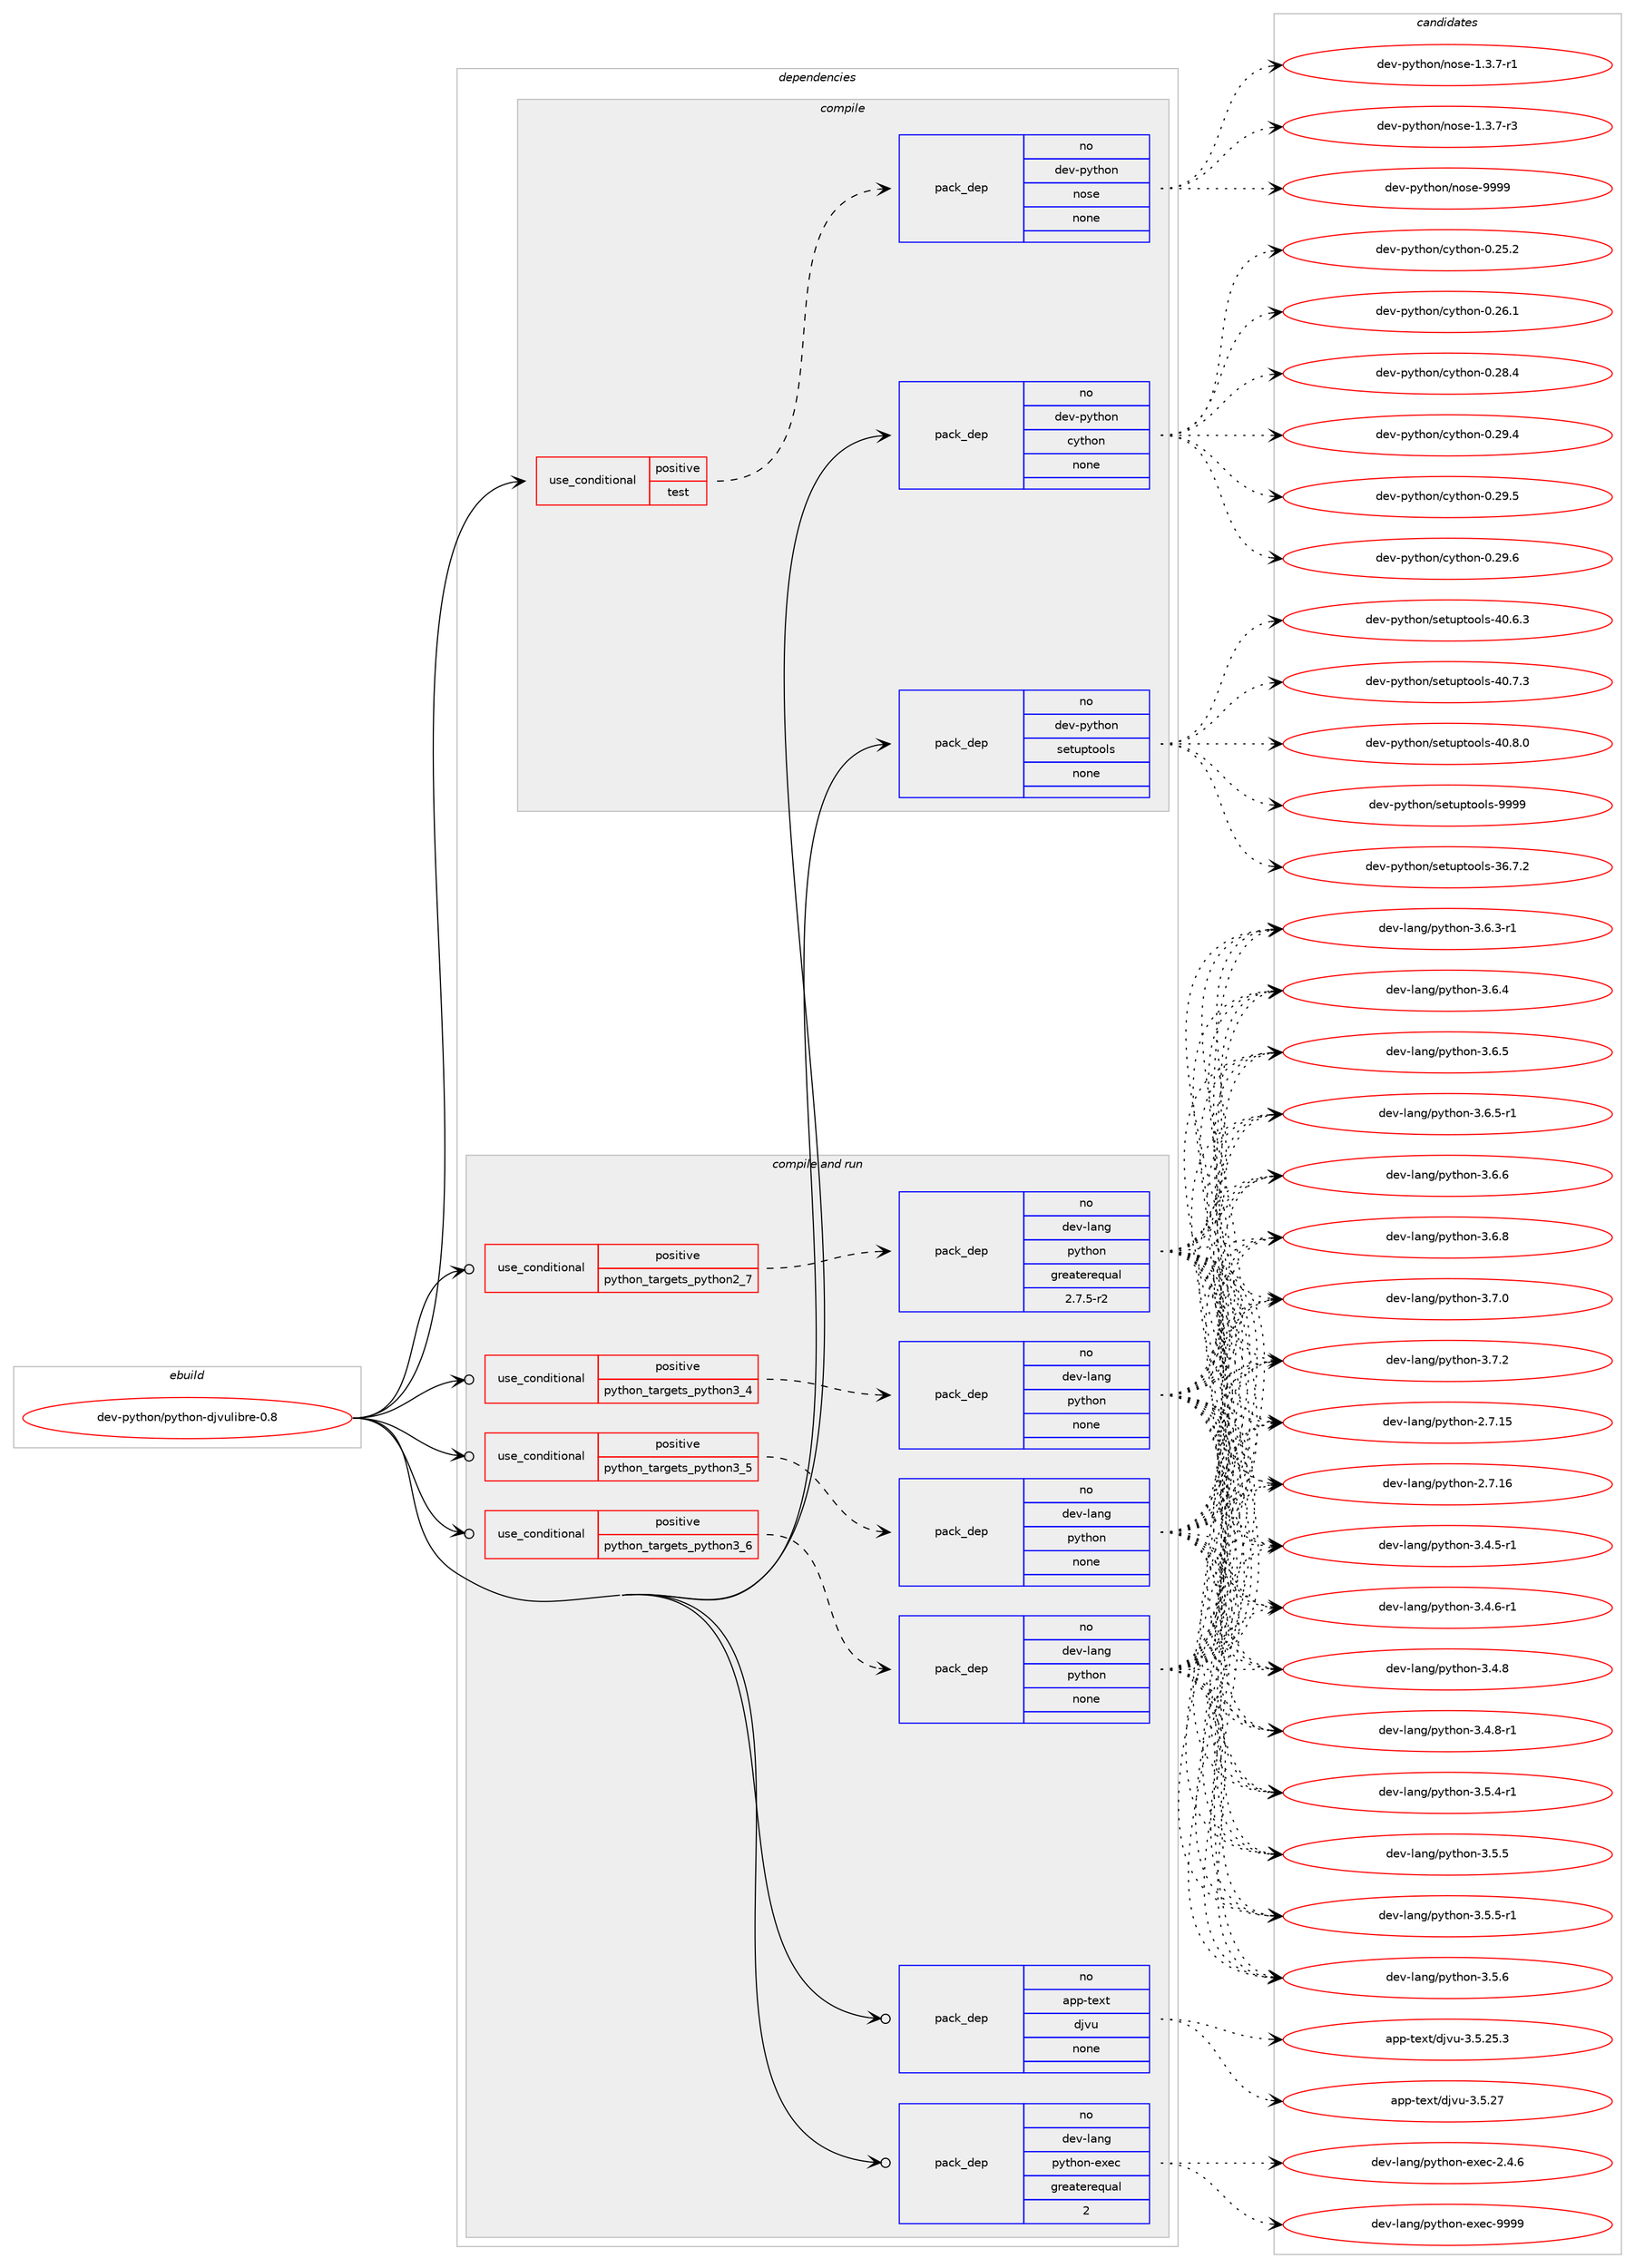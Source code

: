 digraph prolog {

# *************
# Graph options
# *************

newrank=true;
concentrate=true;
compound=true;
graph [rankdir=LR,fontname=Helvetica,fontsize=10,ranksep=1.5];#, ranksep=2.5, nodesep=0.2];
edge  [arrowhead=vee];
node  [fontname=Helvetica,fontsize=10];

# **********
# The ebuild
# **********

subgraph cluster_leftcol {
color=gray;
rank=same;
label=<<i>ebuild</i>>;
id [label="dev-python/python-djvulibre-0.8", color=red, width=4, href="../dev-python/python-djvulibre-0.8.svg"];
}

# ****************
# The dependencies
# ****************

subgraph cluster_midcol {
color=gray;
label=<<i>dependencies</i>>;
subgraph cluster_compile {
fillcolor="#eeeeee";
style=filled;
label=<<i>compile</i>>;
subgraph cond382577 {
dependency1434711 [label=<<TABLE BORDER="0" CELLBORDER="1" CELLSPACING="0" CELLPADDING="4"><TR><TD ROWSPAN="3" CELLPADDING="10">use_conditional</TD></TR><TR><TD>positive</TD></TR><TR><TD>test</TD></TR></TABLE>>, shape=none, color=red];
subgraph pack1028781 {
dependency1434712 [label=<<TABLE BORDER="0" CELLBORDER="1" CELLSPACING="0" CELLPADDING="4" WIDTH="220"><TR><TD ROWSPAN="6" CELLPADDING="30">pack_dep</TD></TR><TR><TD WIDTH="110">no</TD></TR><TR><TD>dev-python</TD></TR><TR><TD>nose</TD></TR><TR><TD>none</TD></TR><TR><TD></TD></TR></TABLE>>, shape=none, color=blue];
}
dependency1434711:e -> dependency1434712:w [weight=20,style="dashed",arrowhead="vee"];
}
id:e -> dependency1434711:w [weight=20,style="solid",arrowhead="vee"];
subgraph pack1028782 {
dependency1434713 [label=<<TABLE BORDER="0" CELLBORDER="1" CELLSPACING="0" CELLPADDING="4" WIDTH="220"><TR><TD ROWSPAN="6" CELLPADDING="30">pack_dep</TD></TR><TR><TD WIDTH="110">no</TD></TR><TR><TD>dev-python</TD></TR><TR><TD>cython</TD></TR><TR><TD>none</TD></TR><TR><TD></TD></TR></TABLE>>, shape=none, color=blue];
}
id:e -> dependency1434713:w [weight=20,style="solid",arrowhead="vee"];
subgraph pack1028783 {
dependency1434714 [label=<<TABLE BORDER="0" CELLBORDER="1" CELLSPACING="0" CELLPADDING="4" WIDTH="220"><TR><TD ROWSPAN="6" CELLPADDING="30">pack_dep</TD></TR><TR><TD WIDTH="110">no</TD></TR><TR><TD>dev-python</TD></TR><TR><TD>setuptools</TD></TR><TR><TD>none</TD></TR><TR><TD></TD></TR></TABLE>>, shape=none, color=blue];
}
id:e -> dependency1434714:w [weight=20,style="solid",arrowhead="vee"];
}
subgraph cluster_compileandrun {
fillcolor="#eeeeee";
style=filled;
label=<<i>compile and run</i>>;
subgraph cond382578 {
dependency1434715 [label=<<TABLE BORDER="0" CELLBORDER="1" CELLSPACING="0" CELLPADDING="4"><TR><TD ROWSPAN="3" CELLPADDING="10">use_conditional</TD></TR><TR><TD>positive</TD></TR><TR><TD>python_targets_python2_7</TD></TR></TABLE>>, shape=none, color=red];
subgraph pack1028784 {
dependency1434716 [label=<<TABLE BORDER="0" CELLBORDER="1" CELLSPACING="0" CELLPADDING="4" WIDTH="220"><TR><TD ROWSPAN="6" CELLPADDING="30">pack_dep</TD></TR><TR><TD WIDTH="110">no</TD></TR><TR><TD>dev-lang</TD></TR><TR><TD>python</TD></TR><TR><TD>greaterequal</TD></TR><TR><TD>2.7.5-r2</TD></TR></TABLE>>, shape=none, color=blue];
}
dependency1434715:e -> dependency1434716:w [weight=20,style="dashed",arrowhead="vee"];
}
id:e -> dependency1434715:w [weight=20,style="solid",arrowhead="odotvee"];
subgraph cond382579 {
dependency1434717 [label=<<TABLE BORDER="0" CELLBORDER="1" CELLSPACING="0" CELLPADDING="4"><TR><TD ROWSPAN="3" CELLPADDING="10">use_conditional</TD></TR><TR><TD>positive</TD></TR><TR><TD>python_targets_python3_4</TD></TR></TABLE>>, shape=none, color=red];
subgraph pack1028785 {
dependency1434718 [label=<<TABLE BORDER="0" CELLBORDER="1" CELLSPACING="0" CELLPADDING="4" WIDTH="220"><TR><TD ROWSPAN="6" CELLPADDING="30">pack_dep</TD></TR><TR><TD WIDTH="110">no</TD></TR><TR><TD>dev-lang</TD></TR><TR><TD>python</TD></TR><TR><TD>none</TD></TR><TR><TD></TD></TR></TABLE>>, shape=none, color=blue];
}
dependency1434717:e -> dependency1434718:w [weight=20,style="dashed",arrowhead="vee"];
}
id:e -> dependency1434717:w [weight=20,style="solid",arrowhead="odotvee"];
subgraph cond382580 {
dependency1434719 [label=<<TABLE BORDER="0" CELLBORDER="1" CELLSPACING="0" CELLPADDING="4"><TR><TD ROWSPAN="3" CELLPADDING="10">use_conditional</TD></TR><TR><TD>positive</TD></TR><TR><TD>python_targets_python3_5</TD></TR></TABLE>>, shape=none, color=red];
subgraph pack1028786 {
dependency1434720 [label=<<TABLE BORDER="0" CELLBORDER="1" CELLSPACING="0" CELLPADDING="4" WIDTH="220"><TR><TD ROWSPAN="6" CELLPADDING="30">pack_dep</TD></TR><TR><TD WIDTH="110">no</TD></TR><TR><TD>dev-lang</TD></TR><TR><TD>python</TD></TR><TR><TD>none</TD></TR><TR><TD></TD></TR></TABLE>>, shape=none, color=blue];
}
dependency1434719:e -> dependency1434720:w [weight=20,style="dashed",arrowhead="vee"];
}
id:e -> dependency1434719:w [weight=20,style="solid",arrowhead="odotvee"];
subgraph cond382581 {
dependency1434721 [label=<<TABLE BORDER="0" CELLBORDER="1" CELLSPACING="0" CELLPADDING="4"><TR><TD ROWSPAN="3" CELLPADDING="10">use_conditional</TD></TR><TR><TD>positive</TD></TR><TR><TD>python_targets_python3_6</TD></TR></TABLE>>, shape=none, color=red];
subgraph pack1028787 {
dependency1434722 [label=<<TABLE BORDER="0" CELLBORDER="1" CELLSPACING="0" CELLPADDING="4" WIDTH="220"><TR><TD ROWSPAN="6" CELLPADDING="30">pack_dep</TD></TR><TR><TD WIDTH="110">no</TD></TR><TR><TD>dev-lang</TD></TR><TR><TD>python</TD></TR><TR><TD>none</TD></TR><TR><TD></TD></TR></TABLE>>, shape=none, color=blue];
}
dependency1434721:e -> dependency1434722:w [weight=20,style="dashed",arrowhead="vee"];
}
id:e -> dependency1434721:w [weight=20,style="solid",arrowhead="odotvee"];
subgraph pack1028788 {
dependency1434723 [label=<<TABLE BORDER="0" CELLBORDER="1" CELLSPACING="0" CELLPADDING="4" WIDTH="220"><TR><TD ROWSPAN="6" CELLPADDING="30">pack_dep</TD></TR><TR><TD WIDTH="110">no</TD></TR><TR><TD>app-text</TD></TR><TR><TD>djvu</TD></TR><TR><TD>none</TD></TR><TR><TD></TD></TR></TABLE>>, shape=none, color=blue];
}
id:e -> dependency1434723:w [weight=20,style="solid",arrowhead="odotvee"];
subgraph pack1028789 {
dependency1434724 [label=<<TABLE BORDER="0" CELLBORDER="1" CELLSPACING="0" CELLPADDING="4" WIDTH="220"><TR><TD ROWSPAN="6" CELLPADDING="30">pack_dep</TD></TR><TR><TD WIDTH="110">no</TD></TR><TR><TD>dev-lang</TD></TR><TR><TD>python-exec</TD></TR><TR><TD>greaterequal</TD></TR><TR><TD>2</TD></TR></TABLE>>, shape=none, color=blue];
}
id:e -> dependency1434724:w [weight=20,style="solid",arrowhead="odotvee"];
}
subgraph cluster_run {
fillcolor="#eeeeee";
style=filled;
label=<<i>run</i>>;
}
}

# **************
# The candidates
# **************

subgraph cluster_choices {
rank=same;
color=gray;
label=<<i>candidates</i>>;

subgraph choice1028781 {
color=black;
nodesep=1;
choice10010111845112121116104111110471101111151014549465146554511449 [label="dev-python/nose-1.3.7-r1", color=red, width=4,href="../dev-python/nose-1.3.7-r1.svg"];
choice10010111845112121116104111110471101111151014549465146554511451 [label="dev-python/nose-1.3.7-r3", color=red, width=4,href="../dev-python/nose-1.3.7-r3.svg"];
choice10010111845112121116104111110471101111151014557575757 [label="dev-python/nose-9999", color=red, width=4,href="../dev-python/nose-9999.svg"];
dependency1434712:e -> choice10010111845112121116104111110471101111151014549465146554511449:w [style=dotted,weight="100"];
dependency1434712:e -> choice10010111845112121116104111110471101111151014549465146554511451:w [style=dotted,weight="100"];
dependency1434712:e -> choice10010111845112121116104111110471101111151014557575757:w [style=dotted,weight="100"];
}
subgraph choice1028782 {
color=black;
nodesep=1;
choice10010111845112121116104111110479912111610411111045484650534650 [label="dev-python/cython-0.25.2", color=red, width=4,href="../dev-python/cython-0.25.2.svg"];
choice10010111845112121116104111110479912111610411111045484650544649 [label="dev-python/cython-0.26.1", color=red, width=4,href="../dev-python/cython-0.26.1.svg"];
choice10010111845112121116104111110479912111610411111045484650564652 [label="dev-python/cython-0.28.4", color=red, width=4,href="../dev-python/cython-0.28.4.svg"];
choice10010111845112121116104111110479912111610411111045484650574652 [label="dev-python/cython-0.29.4", color=red, width=4,href="../dev-python/cython-0.29.4.svg"];
choice10010111845112121116104111110479912111610411111045484650574653 [label="dev-python/cython-0.29.5", color=red, width=4,href="../dev-python/cython-0.29.5.svg"];
choice10010111845112121116104111110479912111610411111045484650574654 [label="dev-python/cython-0.29.6", color=red, width=4,href="../dev-python/cython-0.29.6.svg"];
dependency1434713:e -> choice10010111845112121116104111110479912111610411111045484650534650:w [style=dotted,weight="100"];
dependency1434713:e -> choice10010111845112121116104111110479912111610411111045484650544649:w [style=dotted,weight="100"];
dependency1434713:e -> choice10010111845112121116104111110479912111610411111045484650564652:w [style=dotted,weight="100"];
dependency1434713:e -> choice10010111845112121116104111110479912111610411111045484650574652:w [style=dotted,weight="100"];
dependency1434713:e -> choice10010111845112121116104111110479912111610411111045484650574653:w [style=dotted,weight="100"];
dependency1434713:e -> choice10010111845112121116104111110479912111610411111045484650574654:w [style=dotted,weight="100"];
}
subgraph choice1028783 {
color=black;
nodesep=1;
choice100101118451121211161041111104711510111611711211611111110811545515446554650 [label="dev-python/setuptools-36.7.2", color=red, width=4,href="../dev-python/setuptools-36.7.2.svg"];
choice100101118451121211161041111104711510111611711211611111110811545524846544651 [label="dev-python/setuptools-40.6.3", color=red, width=4,href="../dev-python/setuptools-40.6.3.svg"];
choice100101118451121211161041111104711510111611711211611111110811545524846554651 [label="dev-python/setuptools-40.7.3", color=red, width=4,href="../dev-python/setuptools-40.7.3.svg"];
choice100101118451121211161041111104711510111611711211611111110811545524846564648 [label="dev-python/setuptools-40.8.0", color=red, width=4,href="../dev-python/setuptools-40.8.0.svg"];
choice10010111845112121116104111110471151011161171121161111111081154557575757 [label="dev-python/setuptools-9999", color=red, width=4,href="../dev-python/setuptools-9999.svg"];
dependency1434714:e -> choice100101118451121211161041111104711510111611711211611111110811545515446554650:w [style=dotted,weight="100"];
dependency1434714:e -> choice100101118451121211161041111104711510111611711211611111110811545524846544651:w [style=dotted,weight="100"];
dependency1434714:e -> choice100101118451121211161041111104711510111611711211611111110811545524846554651:w [style=dotted,weight="100"];
dependency1434714:e -> choice100101118451121211161041111104711510111611711211611111110811545524846564648:w [style=dotted,weight="100"];
dependency1434714:e -> choice10010111845112121116104111110471151011161171121161111111081154557575757:w [style=dotted,weight="100"];
}
subgraph choice1028784 {
color=black;
nodesep=1;
choice10010111845108971101034711212111610411111045504655464953 [label="dev-lang/python-2.7.15", color=red, width=4,href="../dev-lang/python-2.7.15.svg"];
choice10010111845108971101034711212111610411111045504655464954 [label="dev-lang/python-2.7.16", color=red, width=4,href="../dev-lang/python-2.7.16.svg"];
choice1001011184510897110103471121211161041111104551465246534511449 [label="dev-lang/python-3.4.5-r1", color=red, width=4,href="../dev-lang/python-3.4.5-r1.svg"];
choice1001011184510897110103471121211161041111104551465246544511449 [label="dev-lang/python-3.4.6-r1", color=red, width=4,href="../dev-lang/python-3.4.6-r1.svg"];
choice100101118451089711010347112121116104111110455146524656 [label="dev-lang/python-3.4.8", color=red, width=4,href="../dev-lang/python-3.4.8.svg"];
choice1001011184510897110103471121211161041111104551465246564511449 [label="dev-lang/python-3.4.8-r1", color=red, width=4,href="../dev-lang/python-3.4.8-r1.svg"];
choice1001011184510897110103471121211161041111104551465346524511449 [label="dev-lang/python-3.5.4-r1", color=red, width=4,href="../dev-lang/python-3.5.4-r1.svg"];
choice100101118451089711010347112121116104111110455146534653 [label="dev-lang/python-3.5.5", color=red, width=4,href="../dev-lang/python-3.5.5.svg"];
choice1001011184510897110103471121211161041111104551465346534511449 [label="dev-lang/python-3.5.5-r1", color=red, width=4,href="../dev-lang/python-3.5.5-r1.svg"];
choice100101118451089711010347112121116104111110455146534654 [label="dev-lang/python-3.5.6", color=red, width=4,href="../dev-lang/python-3.5.6.svg"];
choice1001011184510897110103471121211161041111104551465446514511449 [label="dev-lang/python-3.6.3-r1", color=red, width=4,href="../dev-lang/python-3.6.3-r1.svg"];
choice100101118451089711010347112121116104111110455146544652 [label="dev-lang/python-3.6.4", color=red, width=4,href="../dev-lang/python-3.6.4.svg"];
choice100101118451089711010347112121116104111110455146544653 [label="dev-lang/python-3.6.5", color=red, width=4,href="../dev-lang/python-3.6.5.svg"];
choice1001011184510897110103471121211161041111104551465446534511449 [label="dev-lang/python-3.6.5-r1", color=red, width=4,href="../dev-lang/python-3.6.5-r1.svg"];
choice100101118451089711010347112121116104111110455146544654 [label="dev-lang/python-3.6.6", color=red, width=4,href="../dev-lang/python-3.6.6.svg"];
choice100101118451089711010347112121116104111110455146544656 [label="dev-lang/python-3.6.8", color=red, width=4,href="../dev-lang/python-3.6.8.svg"];
choice100101118451089711010347112121116104111110455146554648 [label="dev-lang/python-3.7.0", color=red, width=4,href="../dev-lang/python-3.7.0.svg"];
choice100101118451089711010347112121116104111110455146554650 [label="dev-lang/python-3.7.2", color=red, width=4,href="../dev-lang/python-3.7.2.svg"];
dependency1434716:e -> choice10010111845108971101034711212111610411111045504655464953:w [style=dotted,weight="100"];
dependency1434716:e -> choice10010111845108971101034711212111610411111045504655464954:w [style=dotted,weight="100"];
dependency1434716:e -> choice1001011184510897110103471121211161041111104551465246534511449:w [style=dotted,weight="100"];
dependency1434716:e -> choice1001011184510897110103471121211161041111104551465246544511449:w [style=dotted,weight="100"];
dependency1434716:e -> choice100101118451089711010347112121116104111110455146524656:w [style=dotted,weight="100"];
dependency1434716:e -> choice1001011184510897110103471121211161041111104551465246564511449:w [style=dotted,weight="100"];
dependency1434716:e -> choice1001011184510897110103471121211161041111104551465346524511449:w [style=dotted,weight="100"];
dependency1434716:e -> choice100101118451089711010347112121116104111110455146534653:w [style=dotted,weight="100"];
dependency1434716:e -> choice1001011184510897110103471121211161041111104551465346534511449:w [style=dotted,weight="100"];
dependency1434716:e -> choice100101118451089711010347112121116104111110455146534654:w [style=dotted,weight="100"];
dependency1434716:e -> choice1001011184510897110103471121211161041111104551465446514511449:w [style=dotted,weight="100"];
dependency1434716:e -> choice100101118451089711010347112121116104111110455146544652:w [style=dotted,weight="100"];
dependency1434716:e -> choice100101118451089711010347112121116104111110455146544653:w [style=dotted,weight="100"];
dependency1434716:e -> choice1001011184510897110103471121211161041111104551465446534511449:w [style=dotted,weight="100"];
dependency1434716:e -> choice100101118451089711010347112121116104111110455146544654:w [style=dotted,weight="100"];
dependency1434716:e -> choice100101118451089711010347112121116104111110455146544656:w [style=dotted,weight="100"];
dependency1434716:e -> choice100101118451089711010347112121116104111110455146554648:w [style=dotted,weight="100"];
dependency1434716:e -> choice100101118451089711010347112121116104111110455146554650:w [style=dotted,weight="100"];
}
subgraph choice1028785 {
color=black;
nodesep=1;
choice10010111845108971101034711212111610411111045504655464953 [label="dev-lang/python-2.7.15", color=red, width=4,href="../dev-lang/python-2.7.15.svg"];
choice10010111845108971101034711212111610411111045504655464954 [label="dev-lang/python-2.7.16", color=red, width=4,href="../dev-lang/python-2.7.16.svg"];
choice1001011184510897110103471121211161041111104551465246534511449 [label="dev-lang/python-3.4.5-r1", color=red, width=4,href="../dev-lang/python-3.4.5-r1.svg"];
choice1001011184510897110103471121211161041111104551465246544511449 [label="dev-lang/python-3.4.6-r1", color=red, width=4,href="../dev-lang/python-3.4.6-r1.svg"];
choice100101118451089711010347112121116104111110455146524656 [label="dev-lang/python-3.4.8", color=red, width=4,href="../dev-lang/python-3.4.8.svg"];
choice1001011184510897110103471121211161041111104551465246564511449 [label="dev-lang/python-3.4.8-r1", color=red, width=4,href="../dev-lang/python-3.4.8-r1.svg"];
choice1001011184510897110103471121211161041111104551465346524511449 [label="dev-lang/python-3.5.4-r1", color=red, width=4,href="../dev-lang/python-3.5.4-r1.svg"];
choice100101118451089711010347112121116104111110455146534653 [label="dev-lang/python-3.5.5", color=red, width=4,href="../dev-lang/python-3.5.5.svg"];
choice1001011184510897110103471121211161041111104551465346534511449 [label="dev-lang/python-3.5.5-r1", color=red, width=4,href="../dev-lang/python-3.5.5-r1.svg"];
choice100101118451089711010347112121116104111110455146534654 [label="dev-lang/python-3.5.6", color=red, width=4,href="../dev-lang/python-3.5.6.svg"];
choice1001011184510897110103471121211161041111104551465446514511449 [label="dev-lang/python-3.6.3-r1", color=red, width=4,href="../dev-lang/python-3.6.3-r1.svg"];
choice100101118451089711010347112121116104111110455146544652 [label="dev-lang/python-3.6.4", color=red, width=4,href="../dev-lang/python-3.6.4.svg"];
choice100101118451089711010347112121116104111110455146544653 [label="dev-lang/python-3.6.5", color=red, width=4,href="../dev-lang/python-3.6.5.svg"];
choice1001011184510897110103471121211161041111104551465446534511449 [label="dev-lang/python-3.6.5-r1", color=red, width=4,href="../dev-lang/python-3.6.5-r1.svg"];
choice100101118451089711010347112121116104111110455146544654 [label="dev-lang/python-3.6.6", color=red, width=4,href="../dev-lang/python-3.6.6.svg"];
choice100101118451089711010347112121116104111110455146544656 [label="dev-lang/python-3.6.8", color=red, width=4,href="../dev-lang/python-3.6.8.svg"];
choice100101118451089711010347112121116104111110455146554648 [label="dev-lang/python-3.7.0", color=red, width=4,href="../dev-lang/python-3.7.0.svg"];
choice100101118451089711010347112121116104111110455146554650 [label="dev-lang/python-3.7.2", color=red, width=4,href="../dev-lang/python-3.7.2.svg"];
dependency1434718:e -> choice10010111845108971101034711212111610411111045504655464953:w [style=dotted,weight="100"];
dependency1434718:e -> choice10010111845108971101034711212111610411111045504655464954:w [style=dotted,weight="100"];
dependency1434718:e -> choice1001011184510897110103471121211161041111104551465246534511449:w [style=dotted,weight="100"];
dependency1434718:e -> choice1001011184510897110103471121211161041111104551465246544511449:w [style=dotted,weight="100"];
dependency1434718:e -> choice100101118451089711010347112121116104111110455146524656:w [style=dotted,weight="100"];
dependency1434718:e -> choice1001011184510897110103471121211161041111104551465246564511449:w [style=dotted,weight="100"];
dependency1434718:e -> choice1001011184510897110103471121211161041111104551465346524511449:w [style=dotted,weight="100"];
dependency1434718:e -> choice100101118451089711010347112121116104111110455146534653:w [style=dotted,weight="100"];
dependency1434718:e -> choice1001011184510897110103471121211161041111104551465346534511449:w [style=dotted,weight="100"];
dependency1434718:e -> choice100101118451089711010347112121116104111110455146534654:w [style=dotted,weight="100"];
dependency1434718:e -> choice1001011184510897110103471121211161041111104551465446514511449:w [style=dotted,weight="100"];
dependency1434718:e -> choice100101118451089711010347112121116104111110455146544652:w [style=dotted,weight="100"];
dependency1434718:e -> choice100101118451089711010347112121116104111110455146544653:w [style=dotted,weight="100"];
dependency1434718:e -> choice1001011184510897110103471121211161041111104551465446534511449:w [style=dotted,weight="100"];
dependency1434718:e -> choice100101118451089711010347112121116104111110455146544654:w [style=dotted,weight="100"];
dependency1434718:e -> choice100101118451089711010347112121116104111110455146544656:w [style=dotted,weight="100"];
dependency1434718:e -> choice100101118451089711010347112121116104111110455146554648:w [style=dotted,weight="100"];
dependency1434718:e -> choice100101118451089711010347112121116104111110455146554650:w [style=dotted,weight="100"];
}
subgraph choice1028786 {
color=black;
nodesep=1;
choice10010111845108971101034711212111610411111045504655464953 [label="dev-lang/python-2.7.15", color=red, width=4,href="../dev-lang/python-2.7.15.svg"];
choice10010111845108971101034711212111610411111045504655464954 [label="dev-lang/python-2.7.16", color=red, width=4,href="../dev-lang/python-2.7.16.svg"];
choice1001011184510897110103471121211161041111104551465246534511449 [label="dev-lang/python-3.4.5-r1", color=red, width=4,href="../dev-lang/python-3.4.5-r1.svg"];
choice1001011184510897110103471121211161041111104551465246544511449 [label="dev-lang/python-3.4.6-r1", color=red, width=4,href="../dev-lang/python-3.4.6-r1.svg"];
choice100101118451089711010347112121116104111110455146524656 [label="dev-lang/python-3.4.8", color=red, width=4,href="../dev-lang/python-3.4.8.svg"];
choice1001011184510897110103471121211161041111104551465246564511449 [label="dev-lang/python-3.4.8-r1", color=red, width=4,href="../dev-lang/python-3.4.8-r1.svg"];
choice1001011184510897110103471121211161041111104551465346524511449 [label="dev-lang/python-3.5.4-r1", color=red, width=4,href="../dev-lang/python-3.5.4-r1.svg"];
choice100101118451089711010347112121116104111110455146534653 [label="dev-lang/python-3.5.5", color=red, width=4,href="../dev-lang/python-3.5.5.svg"];
choice1001011184510897110103471121211161041111104551465346534511449 [label="dev-lang/python-3.5.5-r1", color=red, width=4,href="../dev-lang/python-3.5.5-r1.svg"];
choice100101118451089711010347112121116104111110455146534654 [label="dev-lang/python-3.5.6", color=red, width=4,href="../dev-lang/python-3.5.6.svg"];
choice1001011184510897110103471121211161041111104551465446514511449 [label="dev-lang/python-3.6.3-r1", color=red, width=4,href="../dev-lang/python-3.6.3-r1.svg"];
choice100101118451089711010347112121116104111110455146544652 [label="dev-lang/python-3.6.4", color=red, width=4,href="../dev-lang/python-3.6.4.svg"];
choice100101118451089711010347112121116104111110455146544653 [label="dev-lang/python-3.6.5", color=red, width=4,href="../dev-lang/python-3.6.5.svg"];
choice1001011184510897110103471121211161041111104551465446534511449 [label="dev-lang/python-3.6.5-r1", color=red, width=4,href="../dev-lang/python-3.6.5-r1.svg"];
choice100101118451089711010347112121116104111110455146544654 [label="dev-lang/python-3.6.6", color=red, width=4,href="../dev-lang/python-3.6.6.svg"];
choice100101118451089711010347112121116104111110455146544656 [label="dev-lang/python-3.6.8", color=red, width=4,href="../dev-lang/python-3.6.8.svg"];
choice100101118451089711010347112121116104111110455146554648 [label="dev-lang/python-3.7.0", color=red, width=4,href="../dev-lang/python-3.7.0.svg"];
choice100101118451089711010347112121116104111110455146554650 [label="dev-lang/python-3.7.2", color=red, width=4,href="../dev-lang/python-3.7.2.svg"];
dependency1434720:e -> choice10010111845108971101034711212111610411111045504655464953:w [style=dotted,weight="100"];
dependency1434720:e -> choice10010111845108971101034711212111610411111045504655464954:w [style=dotted,weight="100"];
dependency1434720:e -> choice1001011184510897110103471121211161041111104551465246534511449:w [style=dotted,weight="100"];
dependency1434720:e -> choice1001011184510897110103471121211161041111104551465246544511449:w [style=dotted,weight="100"];
dependency1434720:e -> choice100101118451089711010347112121116104111110455146524656:w [style=dotted,weight="100"];
dependency1434720:e -> choice1001011184510897110103471121211161041111104551465246564511449:w [style=dotted,weight="100"];
dependency1434720:e -> choice1001011184510897110103471121211161041111104551465346524511449:w [style=dotted,weight="100"];
dependency1434720:e -> choice100101118451089711010347112121116104111110455146534653:w [style=dotted,weight="100"];
dependency1434720:e -> choice1001011184510897110103471121211161041111104551465346534511449:w [style=dotted,weight="100"];
dependency1434720:e -> choice100101118451089711010347112121116104111110455146534654:w [style=dotted,weight="100"];
dependency1434720:e -> choice1001011184510897110103471121211161041111104551465446514511449:w [style=dotted,weight="100"];
dependency1434720:e -> choice100101118451089711010347112121116104111110455146544652:w [style=dotted,weight="100"];
dependency1434720:e -> choice100101118451089711010347112121116104111110455146544653:w [style=dotted,weight="100"];
dependency1434720:e -> choice1001011184510897110103471121211161041111104551465446534511449:w [style=dotted,weight="100"];
dependency1434720:e -> choice100101118451089711010347112121116104111110455146544654:w [style=dotted,weight="100"];
dependency1434720:e -> choice100101118451089711010347112121116104111110455146544656:w [style=dotted,weight="100"];
dependency1434720:e -> choice100101118451089711010347112121116104111110455146554648:w [style=dotted,weight="100"];
dependency1434720:e -> choice100101118451089711010347112121116104111110455146554650:w [style=dotted,weight="100"];
}
subgraph choice1028787 {
color=black;
nodesep=1;
choice10010111845108971101034711212111610411111045504655464953 [label="dev-lang/python-2.7.15", color=red, width=4,href="../dev-lang/python-2.7.15.svg"];
choice10010111845108971101034711212111610411111045504655464954 [label="dev-lang/python-2.7.16", color=red, width=4,href="../dev-lang/python-2.7.16.svg"];
choice1001011184510897110103471121211161041111104551465246534511449 [label="dev-lang/python-3.4.5-r1", color=red, width=4,href="../dev-lang/python-3.4.5-r1.svg"];
choice1001011184510897110103471121211161041111104551465246544511449 [label="dev-lang/python-3.4.6-r1", color=red, width=4,href="../dev-lang/python-3.4.6-r1.svg"];
choice100101118451089711010347112121116104111110455146524656 [label="dev-lang/python-3.4.8", color=red, width=4,href="../dev-lang/python-3.4.8.svg"];
choice1001011184510897110103471121211161041111104551465246564511449 [label="dev-lang/python-3.4.8-r1", color=red, width=4,href="../dev-lang/python-3.4.8-r1.svg"];
choice1001011184510897110103471121211161041111104551465346524511449 [label="dev-lang/python-3.5.4-r1", color=red, width=4,href="../dev-lang/python-3.5.4-r1.svg"];
choice100101118451089711010347112121116104111110455146534653 [label="dev-lang/python-3.5.5", color=red, width=4,href="../dev-lang/python-3.5.5.svg"];
choice1001011184510897110103471121211161041111104551465346534511449 [label="dev-lang/python-3.5.5-r1", color=red, width=4,href="../dev-lang/python-3.5.5-r1.svg"];
choice100101118451089711010347112121116104111110455146534654 [label="dev-lang/python-3.5.6", color=red, width=4,href="../dev-lang/python-3.5.6.svg"];
choice1001011184510897110103471121211161041111104551465446514511449 [label="dev-lang/python-3.6.3-r1", color=red, width=4,href="../dev-lang/python-3.6.3-r1.svg"];
choice100101118451089711010347112121116104111110455146544652 [label="dev-lang/python-3.6.4", color=red, width=4,href="../dev-lang/python-3.6.4.svg"];
choice100101118451089711010347112121116104111110455146544653 [label="dev-lang/python-3.6.5", color=red, width=4,href="../dev-lang/python-3.6.5.svg"];
choice1001011184510897110103471121211161041111104551465446534511449 [label="dev-lang/python-3.6.5-r1", color=red, width=4,href="../dev-lang/python-3.6.5-r1.svg"];
choice100101118451089711010347112121116104111110455146544654 [label="dev-lang/python-3.6.6", color=red, width=4,href="../dev-lang/python-3.6.6.svg"];
choice100101118451089711010347112121116104111110455146544656 [label="dev-lang/python-3.6.8", color=red, width=4,href="../dev-lang/python-3.6.8.svg"];
choice100101118451089711010347112121116104111110455146554648 [label="dev-lang/python-3.7.0", color=red, width=4,href="../dev-lang/python-3.7.0.svg"];
choice100101118451089711010347112121116104111110455146554650 [label="dev-lang/python-3.7.2", color=red, width=4,href="../dev-lang/python-3.7.2.svg"];
dependency1434722:e -> choice10010111845108971101034711212111610411111045504655464953:w [style=dotted,weight="100"];
dependency1434722:e -> choice10010111845108971101034711212111610411111045504655464954:w [style=dotted,weight="100"];
dependency1434722:e -> choice1001011184510897110103471121211161041111104551465246534511449:w [style=dotted,weight="100"];
dependency1434722:e -> choice1001011184510897110103471121211161041111104551465246544511449:w [style=dotted,weight="100"];
dependency1434722:e -> choice100101118451089711010347112121116104111110455146524656:w [style=dotted,weight="100"];
dependency1434722:e -> choice1001011184510897110103471121211161041111104551465246564511449:w [style=dotted,weight="100"];
dependency1434722:e -> choice1001011184510897110103471121211161041111104551465346524511449:w [style=dotted,weight="100"];
dependency1434722:e -> choice100101118451089711010347112121116104111110455146534653:w [style=dotted,weight="100"];
dependency1434722:e -> choice1001011184510897110103471121211161041111104551465346534511449:w [style=dotted,weight="100"];
dependency1434722:e -> choice100101118451089711010347112121116104111110455146534654:w [style=dotted,weight="100"];
dependency1434722:e -> choice1001011184510897110103471121211161041111104551465446514511449:w [style=dotted,weight="100"];
dependency1434722:e -> choice100101118451089711010347112121116104111110455146544652:w [style=dotted,weight="100"];
dependency1434722:e -> choice100101118451089711010347112121116104111110455146544653:w [style=dotted,weight="100"];
dependency1434722:e -> choice1001011184510897110103471121211161041111104551465446534511449:w [style=dotted,weight="100"];
dependency1434722:e -> choice100101118451089711010347112121116104111110455146544654:w [style=dotted,weight="100"];
dependency1434722:e -> choice100101118451089711010347112121116104111110455146544656:w [style=dotted,weight="100"];
dependency1434722:e -> choice100101118451089711010347112121116104111110455146554648:w [style=dotted,weight="100"];
dependency1434722:e -> choice100101118451089711010347112121116104111110455146554650:w [style=dotted,weight="100"];
}
subgraph choice1028788 {
color=black;
nodesep=1;
choice971121124511610112011647100106118117455146534650534651 [label="app-text/djvu-3.5.25.3", color=red, width=4,href="../app-text/djvu-3.5.25.3.svg"];
choice97112112451161011201164710010611811745514653465055 [label="app-text/djvu-3.5.27", color=red, width=4,href="../app-text/djvu-3.5.27.svg"];
dependency1434723:e -> choice971121124511610112011647100106118117455146534650534651:w [style=dotted,weight="100"];
dependency1434723:e -> choice97112112451161011201164710010611811745514653465055:w [style=dotted,weight="100"];
}
subgraph choice1028789 {
color=black;
nodesep=1;
choice1001011184510897110103471121211161041111104510112010199455046524654 [label="dev-lang/python-exec-2.4.6", color=red, width=4,href="../dev-lang/python-exec-2.4.6.svg"];
choice10010111845108971101034711212111610411111045101120101994557575757 [label="dev-lang/python-exec-9999", color=red, width=4,href="../dev-lang/python-exec-9999.svg"];
dependency1434724:e -> choice1001011184510897110103471121211161041111104510112010199455046524654:w [style=dotted,weight="100"];
dependency1434724:e -> choice10010111845108971101034711212111610411111045101120101994557575757:w [style=dotted,weight="100"];
}
}

}
